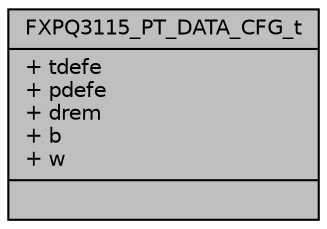 digraph "FXPQ3115_PT_DATA_CFG_t"
{
  edge [fontname="Helvetica",fontsize="10",labelfontname="Helvetica",labelfontsize="10"];
  node [fontname="Helvetica",fontsize="10",shape=record];
  Node1 [label="{FXPQ3115_PT_DATA_CFG_t\n|+ tdefe\l+ pdefe\l+ drem\l+ b\l+ w\l|}",height=0.2,width=0.4,color="black", fillcolor="grey75", style="filled", fontcolor="black"];
}
